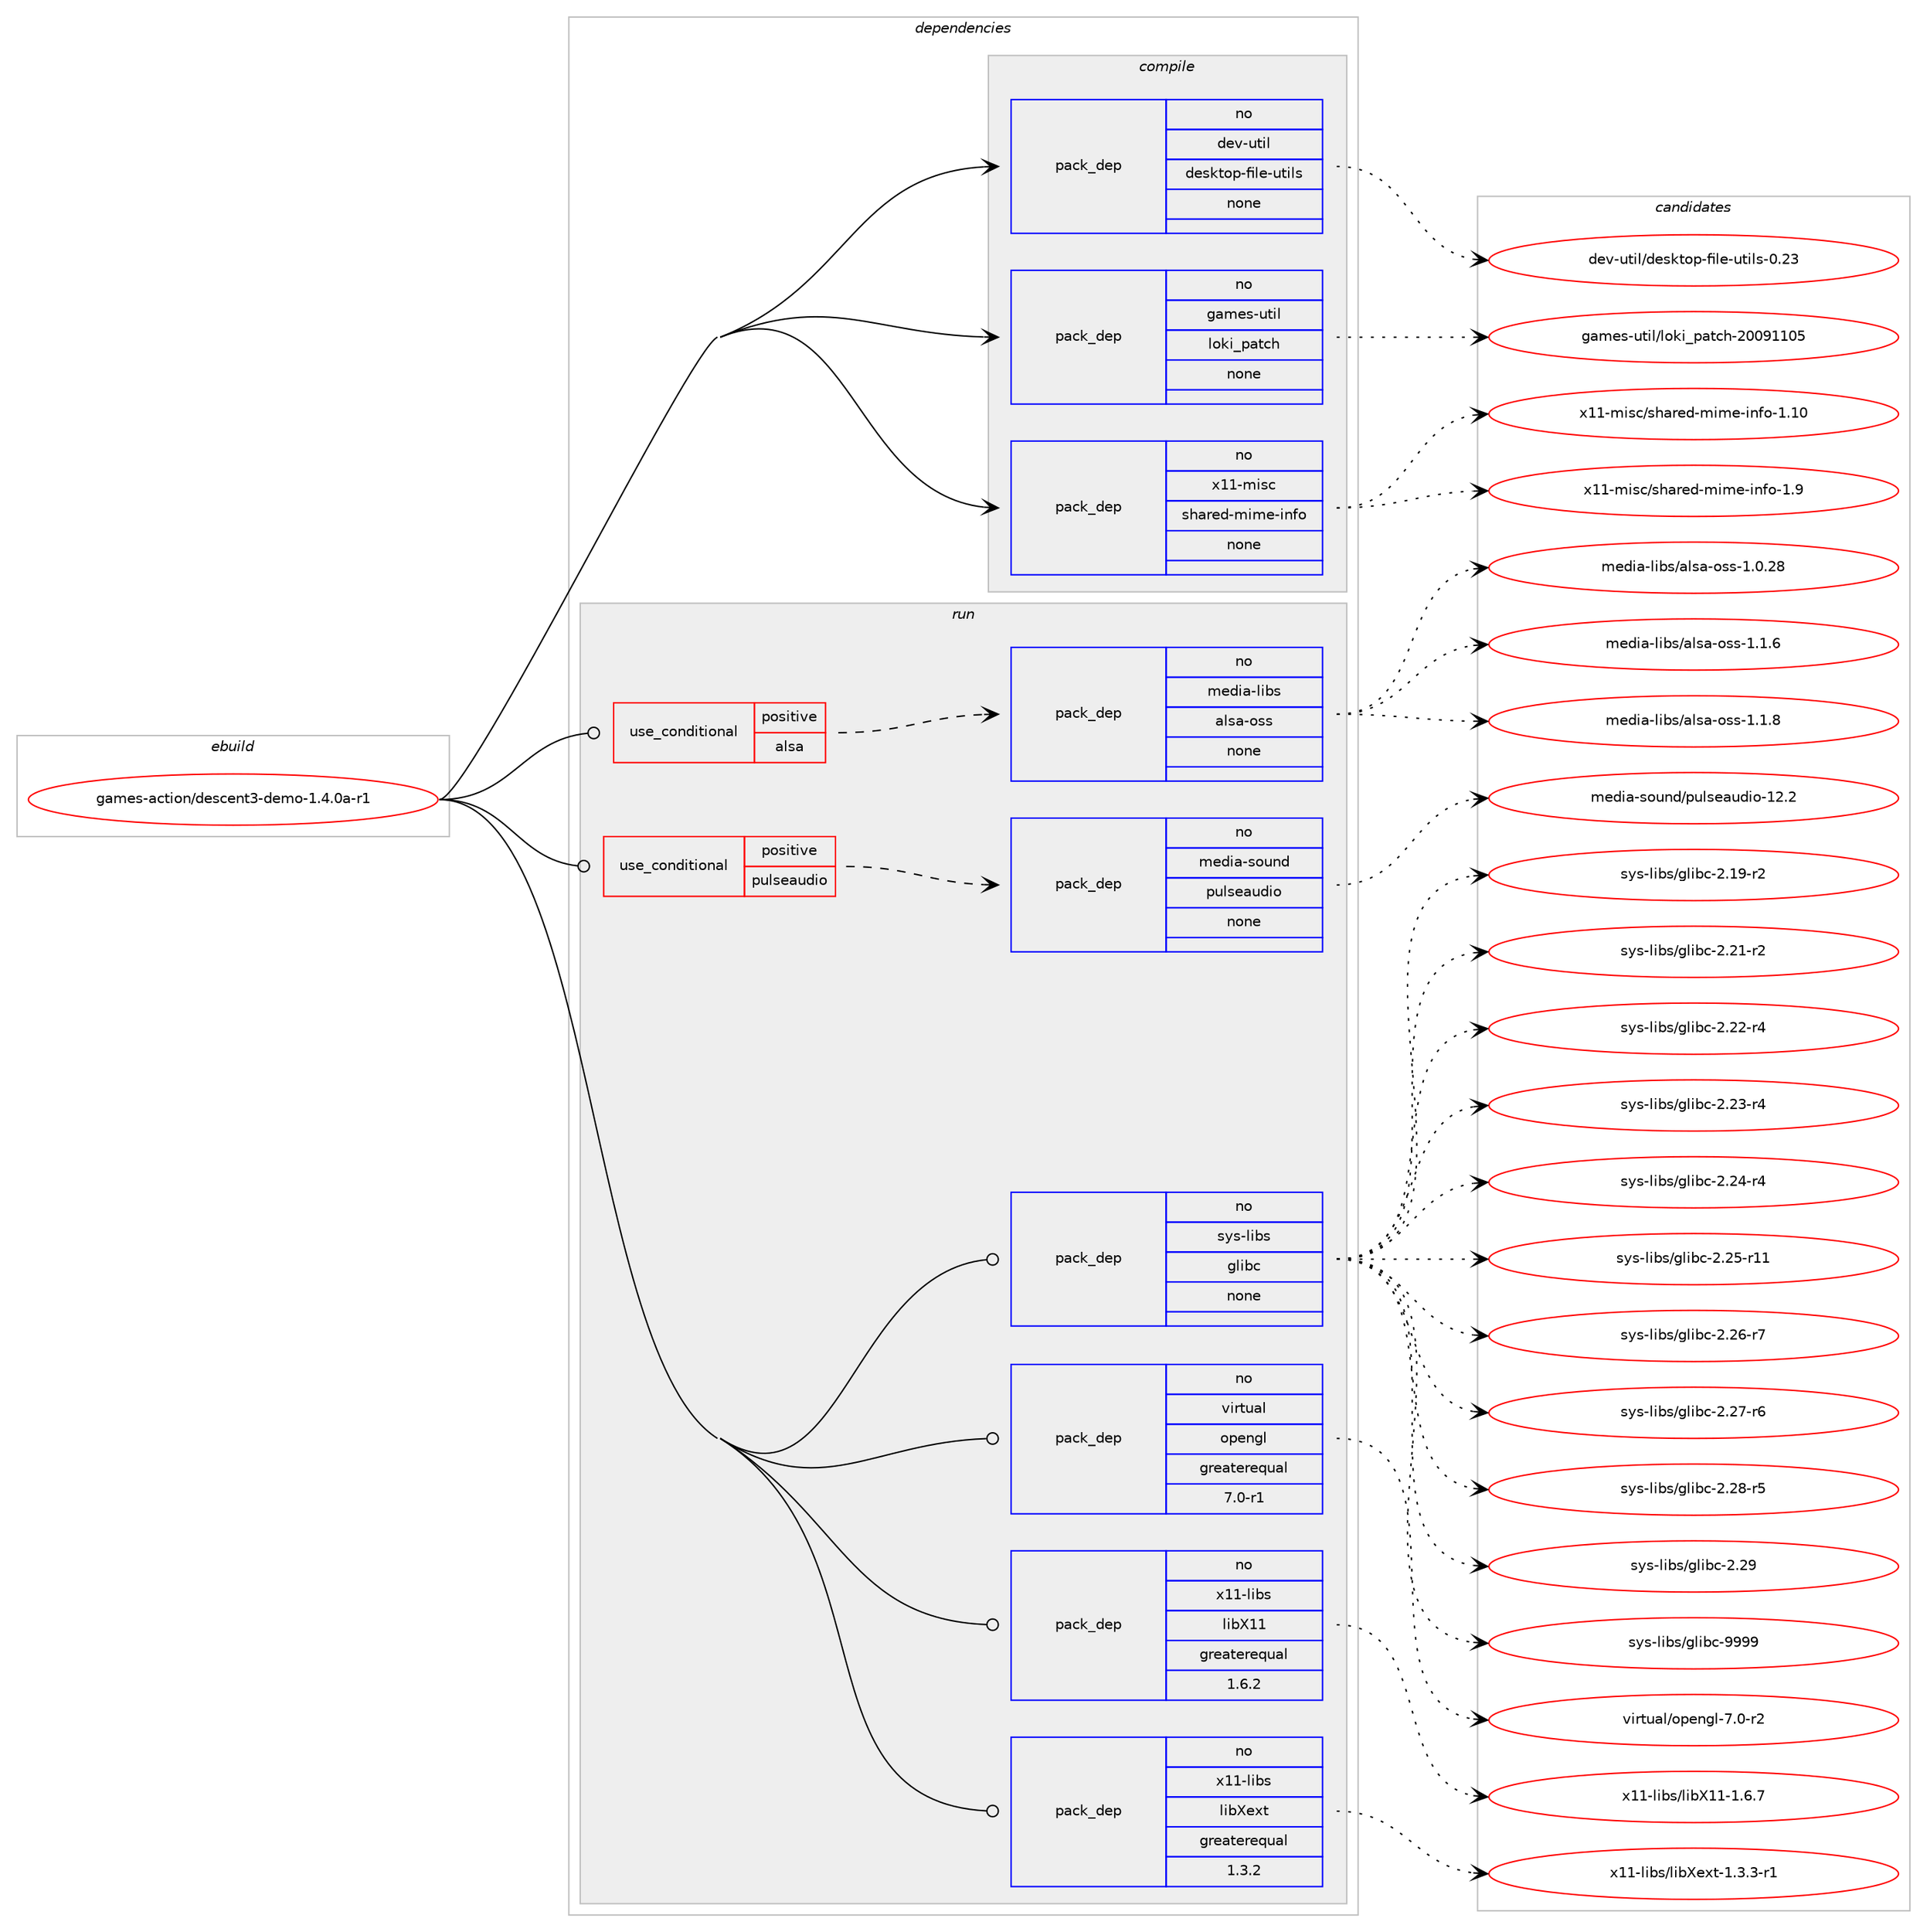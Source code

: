 digraph prolog {

# *************
# Graph options
# *************

newrank=true;
concentrate=true;
compound=true;
graph [rankdir=LR,fontname=Helvetica,fontsize=10,ranksep=1.5];#, ranksep=2.5, nodesep=0.2];
edge  [arrowhead=vee];
node  [fontname=Helvetica,fontsize=10];

# **********
# The ebuild
# **********

subgraph cluster_leftcol {
color=gray;
rank=same;
label=<<i>ebuild</i>>;
id [label="games-action/descent3-demo-1.4.0a-r1", color=red, width=4, href="../games-action/descent3-demo-1.4.0a-r1.svg"];
}

# ****************
# The dependencies
# ****************

subgraph cluster_midcol {
color=gray;
label=<<i>dependencies</i>>;
subgraph cluster_compile {
fillcolor="#eeeeee";
style=filled;
label=<<i>compile</i>>;
subgraph pack1103473 {
dependency1553232 [label=<<TABLE BORDER="0" CELLBORDER="1" CELLSPACING="0" CELLPADDING="4" WIDTH="220"><TR><TD ROWSPAN="6" CELLPADDING="30">pack_dep</TD></TR><TR><TD WIDTH="110">no</TD></TR><TR><TD>dev-util</TD></TR><TR><TD>desktop-file-utils</TD></TR><TR><TD>none</TD></TR><TR><TD></TD></TR></TABLE>>, shape=none, color=blue];
}
id:e -> dependency1553232:w [weight=20,style="solid",arrowhead="vee"];
subgraph pack1103474 {
dependency1553233 [label=<<TABLE BORDER="0" CELLBORDER="1" CELLSPACING="0" CELLPADDING="4" WIDTH="220"><TR><TD ROWSPAN="6" CELLPADDING="30">pack_dep</TD></TR><TR><TD WIDTH="110">no</TD></TR><TR><TD>games-util</TD></TR><TR><TD>loki_patch</TD></TR><TR><TD>none</TD></TR><TR><TD></TD></TR></TABLE>>, shape=none, color=blue];
}
id:e -> dependency1553233:w [weight=20,style="solid",arrowhead="vee"];
subgraph pack1103475 {
dependency1553234 [label=<<TABLE BORDER="0" CELLBORDER="1" CELLSPACING="0" CELLPADDING="4" WIDTH="220"><TR><TD ROWSPAN="6" CELLPADDING="30">pack_dep</TD></TR><TR><TD WIDTH="110">no</TD></TR><TR><TD>x11-misc</TD></TR><TR><TD>shared-mime-info</TD></TR><TR><TD>none</TD></TR><TR><TD></TD></TR></TABLE>>, shape=none, color=blue];
}
id:e -> dependency1553234:w [weight=20,style="solid",arrowhead="vee"];
}
subgraph cluster_compileandrun {
fillcolor="#eeeeee";
style=filled;
label=<<i>compile and run</i>>;
}
subgraph cluster_run {
fillcolor="#eeeeee";
style=filled;
label=<<i>run</i>>;
subgraph cond425988 {
dependency1553235 [label=<<TABLE BORDER="0" CELLBORDER="1" CELLSPACING="0" CELLPADDING="4"><TR><TD ROWSPAN="3" CELLPADDING="10">use_conditional</TD></TR><TR><TD>positive</TD></TR><TR><TD>alsa</TD></TR></TABLE>>, shape=none, color=red];
subgraph pack1103476 {
dependency1553236 [label=<<TABLE BORDER="0" CELLBORDER="1" CELLSPACING="0" CELLPADDING="4" WIDTH="220"><TR><TD ROWSPAN="6" CELLPADDING="30">pack_dep</TD></TR><TR><TD WIDTH="110">no</TD></TR><TR><TD>media-libs</TD></TR><TR><TD>alsa-oss</TD></TR><TR><TD>none</TD></TR><TR><TD></TD></TR></TABLE>>, shape=none, color=blue];
}
dependency1553235:e -> dependency1553236:w [weight=20,style="dashed",arrowhead="vee"];
}
id:e -> dependency1553235:w [weight=20,style="solid",arrowhead="odot"];
subgraph cond425989 {
dependency1553237 [label=<<TABLE BORDER="0" CELLBORDER="1" CELLSPACING="0" CELLPADDING="4"><TR><TD ROWSPAN="3" CELLPADDING="10">use_conditional</TD></TR><TR><TD>positive</TD></TR><TR><TD>pulseaudio</TD></TR></TABLE>>, shape=none, color=red];
subgraph pack1103477 {
dependency1553238 [label=<<TABLE BORDER="0" CELLBORDER="1" CELLSPACING="0" CELLPADDING="4" WIDTH="220"><TR><TD ROWSPAN="6" CELLPADDING="30">pack_dep</TD></TR><TR><TD WIDTH="110">no</TD></TR><TR><TD>media-sound</TD></TR><TR><TD>pulseaudio</TD></TR><TR><TD>none</TD></TR><TR><TD></TD></TR></TABLE>>, shape=none, color=blue];
}
dependency1553237:e -> dependency1553238:w [weight=20,style="dashed",arrowhead="vee"];
}
id:e -> dependency1553237:w [weight=20,style="solid",arrowhead="odot"];
subgraph pack1103478 {
dependency1553239 [label=<<TABLE BORDER="0" CELLBORDER="1" CELLSPACING="0" CELLPADDING="4" WIDTH="220"><TR><TD ROWSPAN="6" CELLPADDING="30">pack_dep</TD></TR><TR><TD WIDTH="110">no</TD></TR><TR><TD>sys-libs</TD></TR><TR><TD>glibc</TD></TR><TR><TD>none</TD></TR><TR><TD></TD></TR></TABLE>>, shape=none, color=blue];
}
id:e -> dependency1553239:w [weight=20,style="solid",arrowhead="odot"];
subgraph pack1103479 {
dependency1553240 [label=<<TABLE BORDER="0" CELLBORDER="1" CELLSPACING="0" CELLPADDING="4" WIDTH="220"><TR><TD ROWSPAN="6" CELLPADDING="30">pack_dep</TD></TR><TR><TD WIDTH="110">no</TD></TR><TR><TD>virtual</TD></TR><TR><TD>opengl</TD></TR><TR><TD>greaterequal</TD></TR><TR><TD>7.0-r1</TD></TR></TABLE>>, shape=none, color=blue];
}
id:e -> dependency1553240:w [weight=20,style="solid",arrowhead="odot"];
subgraph pack1103480 {
dependency1553241 [label=<<TABLE BORDER="0" CELLBORDER="1" CELLSPACING="0" CELLPADDING="4" WIDTH="220"><TR><TD ROWSPAN="6" CELLPADDING="30">pack_dep</TD></TR><TR><TD WIDTH="110">no</TD></TR><TR><TD>x11-libs</TD></TR><TR><TD>libX11</TD></TR><TR><TD>greaterequal</TD></TR><TR><TD>1.6.2</TD></TR></TABLE>>, shape=none, color=blue];
}
id:e -> dependency1553241:w [weight=20,style="solid",arrowhead="odot"];
subgraph pack1103481 {
dependency1553242 [label=<<TABLE BORDER="0" CELLBORDER="1" CELLSPACING="0" CELLPADDING="4" WIDTH="220"><TR><TD ROWSPAN="6" CELLPADDING="30">pack_dep</TD></TR><TR><TD WIDTH="110">no</TD></TR><TR><TD>x11-libs</TD></TR><TR><TD>libXext</TD></TR><TR><TD>greaterequal</TD></TR><TR><TD>1.3.2</TD></TR></TABLE>>, shape=none, color=blue];
}
id:e -> dependency1553242:w [weight=20,style="solid",arrowhead="odot"];
}
}

# **************
# The candidates
# **************

subgraph cluster_choices {
rank=same;
color=gray;
label=<<i>candidates</i>>;

subgraph choice1103473 {
color=black;
nodesep=1;
choice100101118451171161051084710010111510711611111245102105108101451171161051081154548465051 [label="dev-util/desktop-file-utils-0.23", color=red, width=4,href="../dev-util/desktop-file-utils-0.23.svg"];
dependency1553232:e -> choice100101118451171161051084710010111510711611111245102105108101451171161051081154548465051:w [style=dotted,weight="100"];
}
subgraph choice1103474 {
color=black;
nodesep=1;
choice103971091011154511711610510847108111107105951129711699104455048485749494853 [label="games-util/loki_patch-20091105", color=red, width=4,href="../games-util/loki_patch-20091105.svg"];
dependency1553233:e -> choice103971091011154511711610510847108111107105951129711699104455048485749494853:w [style=dotted,weight="100"];
}
subgraph choice1103475 {
color=black;
nodesep=1;
choice12049494510910511599471151049711410110045109105109101451051101021114549464948 [label="x11-misc/shared-mime-info-1.10", color=red, width=4,href="../x11-misc/shared-mime-info-1.10.svg"];
choice120494945109105115994711510497114101100451091051091014510511010211145494657 [label="x11-misc/shared-mime-info-1.9", color=red, width=4,href="../x11-misc/shared-mime-info-1.9.svg"];
dependency1553234:e -> choice12049494510910511599471151049711410110045109105109101451051101021114549464948:w [style=dotted,weight="100"];
dependency1553234:e -> choice120494945109105115994711510497114101100451091051091014510511010211145494657:w [style=dotted,weight="100"];
}
subgraph choice1103476 {
color=black;
nodesep=1;
choice1091011001059745108105981154797108115974511111511545494648465056 [label="media-libs/alsa-oss-1.0.28", color=red, width=4,href="../media-libs/alsa-oss-1.0.28.svg"];
choice10910110010597451081059811547971081159745111115115454946494654 [label="media-libs/alsa-oss-1.1.6", color=red, width=4,href="../media-libs/alsa-oss-1.1.6.svg"];
choice10910110010597451081059811547971081159745111115115454946494656 [label="media-libs/alsa-oss-1.1.8", color=red, width=4,href="../media-libs/alsa-oss-1.1.8.svg"];
dependency1553236:e -> choice1091011001059745108105981154797108115974511111511545494648465056:w [style=dotted,weight="100"];
dependency1553236:e -> choice10910110010597451081059811547971081159745111115115454946494654:w [style=dotted,weight="100"];
dependency1553236:e -> choice10910110010597451081059811547971081159745111115115454946494656:w [style=dotted,weight="100"];
}
subgraph choice1103477 {
color=black;
nodesep=1;
choice109101100105974511511111711010047112117108115101971171001051114549504650 [label="media-sound/pulseaudio-12.2", color=red, width=4,href="../media-sound/pulseaudio-12.2.svg"];
dependency1553238:e -> choice109101100105974511511111711010047112117108115101971171001051114549504650:w [style=dotted,weight="100"];
}
subgraph choice1103478 {
color=black;
nodesep=1;
choice115121115451081059811547103108105989945504649574511450 [label="sys-libs/glibc-2.19-r2", color=red, width=4,href="../sys-libs/glibc-2.19-r2.svg"];
choice115121115451081059811547103108105989945504650494511450 [label="sys-libs/glibc-2.21-r2", color=red, width=4,href="../sys-libs/glibc-2.21-r2.svg"];
choice115121115451081059811547103108105989945504650504511452 [label="sys-libs/glibc-2.22-r4", color=red, width=4,href="../sys-libs/glibc-2.22-r4.svg"];
choice115121115451081059811547103108105989945504650514511452 [label="sys-libs/glibc-2.23-r4", color=red, width=4,href="../sys-libs/glibc-2.23-r4.svg"];
choice115121115451081059811547103108105989945504650524511452 [label="sys-libs/glibc-2.24-r4", color=red, width=4,href="../sys-libs/glibc-2.24-r4.svg"];
choice11512111545108105981154710310810598994550465053451144949 [label="sys-libs/glibc-2.25-r11", color=red, width=4,href="../sys-libs/glibc-2.25-r11.svg"];
choice115121115451081059811547103108105989945504650544511455 [label="sys-libs/glibc-2.26-r7", color=red, width=4,href="../sys-libs/glibc-2.26-r7.svg"];
choice115121115451081059811547103108105989945504650554511454 [label="sys-libs/glibc-2.27-r6", color=red, width=4,href="../sys-libs/glibc-2.27-r6.svg"];
choice115121115451081059811547103108105989945504650564511453 [label="sys-libs/glibc-2.28-r5", color=red, width=4,href="../sys-libs/glibc-2.28-r5.svg"];
choice11512111545108105981154710310810598994550465057 [label="sys-libs/glibc-2.29", color=red, width=4,href="../sys-libs/glibc-2.29.svg"];
choice11512111545108105981154710310810598994557575757 [label="sys-libs/glibc-9999", color=red, width=4,href="../sys-libs/glibc-9999.svg"];
dependency1553239:e -> choice115121115451081059811547103108105989945504649574511450:w [style=dotted,weight="100"];
dependency1553239:e -> choice115121115451081059811547103108105989945504650494511450:w [style=dotted,weight="100"];
dependency1553239:e -> choice115121115451081059811547103108105989945504650504511452:w [style=dotted,weight="100"];
dependency1553239:e -> choice115121115451081059811547103108105989945504650514511452:w [style=dotted,weight="100"];
dependency1553239:e -> choice115121115451081059811547103108105989945504650524511452:w [style=dotted,weight="100"];
dependency1553239:e -> choice11512111545108105981154710310810598994550465053451144949:w [style=dotted,weight="100"];
dependency1553239:e -> choice115121115451081059811547103108105989945504650544511455:w [style=dotted,weight="100"];
dependency1553239:e -> choice115121115451081059811547103108105989945504650554511454:w [style=dotted,weight="100"];
dependency1553239:e -> choice115121115451081059811547103108105989945504650564511453:w [style=dotted,weight="100"];
dependency1553239:e -> choice11512111545108105981154710310810598994550465057:w [style=dotted,weight="100"];
dependency1553239:e -> choice11512111545108105981154710310810598994557575757:w [style=dotted,weight="100"];
}
subgraph choice1103479 {
color=black;
nodesep=1;
choice1181051141161179710847111112101110103108455546484511450 [label="virtual/opengl-7.0-r2", color=red, width=4,href="../virtual/opengl-7.0-r2.svg"];
dependency1553240:e -> choice1181051141161179710847111112101110103108455546484511450:w [style=dotted,weight="100"];
}
subgraph choice1103480 {
color=black;
nodesep=1;
choice120494945108105981154710810598884949454946544655 [label="x11-libs/libX11-1.6.7", color=red, width=4,href="../x11-libs/libX11-1.6.7.svg"];
dependency1553241:e -> choice120494945108105981154710810598884949454946544655:w [style=dotted,weight="100"];
}
subgraph choice1103481 {
color=black;
nodesep=1;
choice120494945108105981154710810598881011201164549465146514511449 [label="x11-libs/libXext-1.3.3-r1", color=red, width=4,href="../x11-libs/libXext-1.3.3-r1.svg"];
dependency1553242:e -> choice120494945108105981154710810598881011201164549465146514511449:w [style=dotted,weight="100"];
}
}

}
